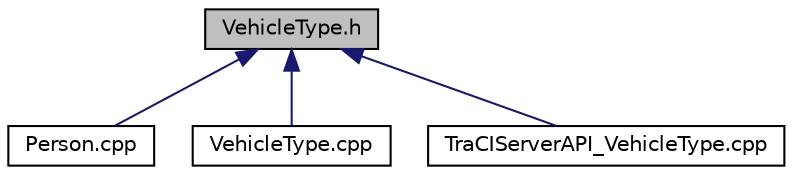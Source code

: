 digraph "VehicleType.h"
{
  edge [fontname="Helvetica",fontsize="10",labelfontname="Helvetica",labelfontsize="10"];
  node [fontname="Helvetica",fontsize="10",shape=record];
  Node30 [label="VehicleType.h",height=0.2,width=0.4,color="black", fillcolor="grey75", style="filled", fontcolor="black"];
  Node30 -> Node31 [dir="back",color="midnightblue",fontsize="10",style="solid",fontname="Helvetica"];
  Node31 [label="Person.cpp",height=0.2,width=0.4,color="black", fillcolor="white", style="filled",URL="$d5/d87/_person_8cpp.html"];
  Node30 -> Node32 [dir="back",color="midnightblue",fontsize="10",style="solid",fontname="Helvetica"];
  Node32 [label="VehicleType.cpp",height=0.2,width=0.4,color="black", fillcolor="white", style="filled",URL="$d4/dd4/_vehicle_type_8cpp.html"];
  Node30 -> Node33 [dir="back",color="midnightblue",fontsize="10",style="solid",fontname="Helvetica"];
  Node33 [label="TraCIServerAPI_VehicleType.cpp",height=0.2,width=0.4,color="black", fillcolor="white", style="filled",URL="$d9/de0/_tra_c_i_server_a_p_i___vehicle_type_8cpp.html"];
}
